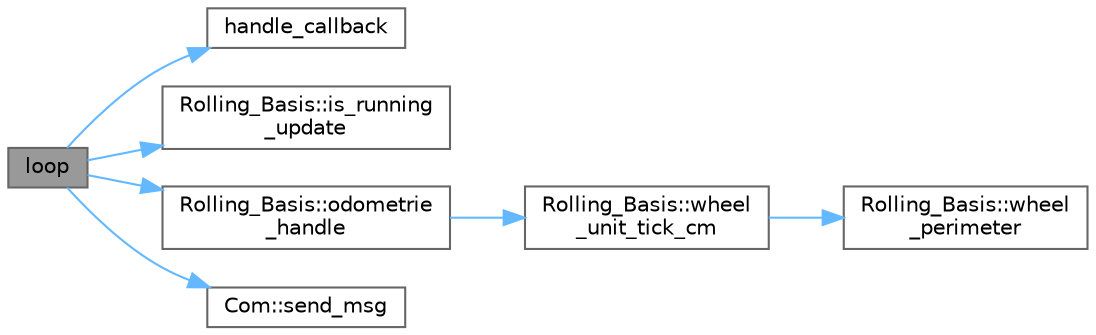 digraph "loop"
{
 // LATEX_PDF_SIZE
  bgcolor="transparent";
  edge [fontname=Helvetica,fontsize=10,labelfontname=Helvetica,labelfontsize=10];
  node [fontname=Helvetica,fontsize=10,shape=box,height=0.2,width=0.4];
  rankdir="LR";
  Node1 [id="Node000001",label="loop",height=0.2,width=0.4,color="gray40", fillcolor="grey60", style="filled", fontcolor="black",tooltip=" "];
  Node1 -> Node2 [id="edge1_Node000001_Node000002",color="steelblue1",style="solid",tooltip=" "];
  Node2 [id="Node000002",label="handle_callback",height=0.2,width=0.4,color="grey40", fillcolor="white", style="filled",URL="$commands_8cpp.html#acd6d93d0b922a30d87d2ee1497cc74ad",tooltip=" "];
  Node1 -> Node3 [id="edge2_Node000001_Node000003",color="steelblue1",style="solid",tooltip=" "];
  Node3 [id="Node000003",label="Rolling_Basis::is_running\l_update",height=0.2,width=0.4,color="grey40", fillcolor="white", style="filled",URL="$class_rolling___basis.html#a7b5b04772c21dfcdd5dbe279ef963c49",tooltip=" "];
  Node1 -> Node4 [id="edge3_Node000001_Node000004",color="steelblue1",style="solid",tooltip=" "];
  Node4 [id="Node000004",label="Rolling_Basis::odometrie\l_handle",height=0.2,width=0.4,color="grey40", fillcolor="white", style="filled",URL="$class_rolling___basis.html#a30e890964c7fbdfec650ca77dc57c2df",tooltip=" "];
  Node4 -> Node5 [id="edge4_Node000004_Node000005",color="steelblue1",style="solid",tooltip=" "];
  Node5 [id="Node000005",label="Rolling_Basis::wheel\l_unit_tick_cm",height=0.2,width=0.4,color="grey40", fillcolor="white", style="filled",URL="$class_rolling___basis.html#ab073bb12c1842eaa18ef26d3d9d9cdb0",tooltip=" "];
  Node5 -> Node6 [id="edge5_Node000005_Node000006",color="steelblue1",style="solid",tooltip=" "];
  Node6 [id="Node000006",label="Rolling_Basis::wheel\l_perimeter",height=0.2,width=0.4,color="grey40", fillcolor="white", style="filled",URL="$class_rolling___basis.html#a138abfcbf13d03024b79bb401f337e6e",tooltip=" "];
  Node1 -> Node7 [id="edge6_Node000001_Node000007",color="steelblue1",style="solid",tooltip=" "];
  Node7 [id="Node000007",label="Com::send_msg",height=0.2,width=0.4,color="grey40", fillcolor="white", style="filled",URL="$class_com.html#aa9c843c430e0e7daa2e8a5d92c3f343e",tooltip=" "];
}
